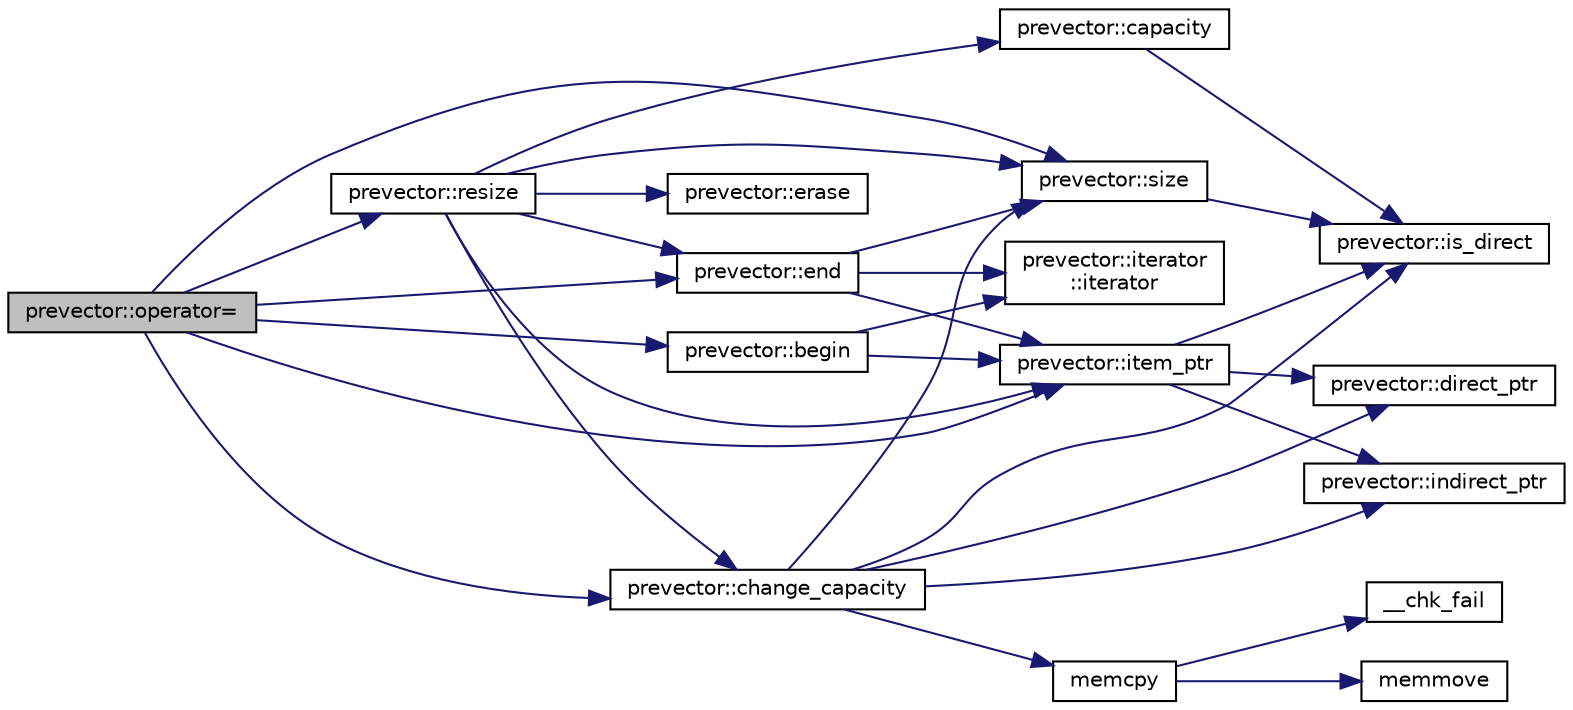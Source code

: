 digraph "prevector::operator="
{
  edge [fontname="Helvetica",fontsize="10",labelfontname="Helvetica",labelfontsize="10"];
  node [fontname="Helvetica",fontsize="10",shape=record];
  rankdir="LR";
  Node444 [label="prevector::operator=",height=0.2,width=0.4,color="black", fillcolor="grey75", style="filled", fontcolor="black"];
  Node444 -> Node445 [color="midnightblue",fontsize="10",style="solid",fontname="Helvetica"];
  Node445 [label="prevector::resize",height=0.2,width=0.4,color="black", fillcolor="white", style="filled",URL="$de/d38/classprevector.html#ad2d97a45e0d2872260e868a540d31860"];
  Node445 -> Node446 [color="midnightblue",fontsize="10",style="solid",fontname="Helvetica"];
  Node446 [label="prevector::size",height=0.2,width=0.4,color="black", fillcolor="white", style="filled",URL="$de/d38/classprevector.html#a626f7d206dbc24e5610631809762758b"];
  Node446 -> Node447 [color="midnightblue",fontsize="10",style="solid",fontname="Helvetica"];
  Node447 [label="prevector::is_direct",height=0.2,width=0.4,color="black", fillcolor="white", style="filled",URL="$de/d38/classprevector.html#a933e204a7e29c6bbc85479d023c00ff8"];
  Node445 -> Node448 [color="midnightblue",fontsize="10",style="solid",fontname="Helvetica"];
  Node448 [label="prevector::erase",height=0.2,width=0.4,color="black", fillcolor="white", style="filled",URL="$de/d38/classprevector.html#a780af143deebcaaecb164fa1a2d98156"];
  Node445 -> Node449 [color="midnightblue",fontsize="10",style="solid",fontname="Helvetica"];
  Node449 [label="prevector::item_ptr",height=0.2,width=0.4,color="black", fillcolor="white", style="filled",URL="$de/d38/classprevector.html#a59f1d7bcbc751cfa0faddd7ffa184846"];
  Node449 -> Node447 [color="midnightblue",fontsize="10",style="solid",fontname="Helvetica"];
  Node449 -> Node450 [color="midnightblue",fontsize="10",style="solid",fontname="Helvetica"];
  Node450 [label="prevector::direct_ptr",height=0.2,width=0.4,color="black", fillcolor="white", style="filled",URL="$de/d38/classprevector.html#a20150a43dd87c33f0e855a55bd3418e8"];
  Node449 -> Node451 [color="midnightblue",fontsize="10",style="solid",fontname="Helvetica"];
  Node451 [label="prevector::indirect_ptr",height=0.2,width=0.4,color="black", fillcolor="white", style="filled",URL="$de/d38/classprevector.html#ae3343cc65be9fd678b4a6f8305624de6"];
  Node445 -> Node452 [color="midnightblue",fontsize="10",style="solid",fontname="Helvetica"];
  Node452 [label="prevector::end",height=0.2,width=0.4,color="black", fillcolor="white", style="filled",URL="$de/d38/classprevector.html#aab7f6e13a3cac85cc340fc6b90c5365c"];
  Node452 -> Node453 [color="midnightblue",fontsize="10",style="solid",fontname="Helvetica"];
  Node453 [label="prevector::iterator\l::iterator",height=0.2,width=0.4,color="black", fillcolor="white", style="filled",URL="$df/d4b/classprevector_1_1iterator.html#ae9dd2b5e8d96f866e4b05d6b7535f285"];
  Node452 -> Node449 [color="midnightblue",fontsize="10",style="solid",fontname="Helvetica"];
  Node452 -> Node446 [color="midnightblue",fontsize="10",style="solid",fontname="Helvetica"];
  Node445 -> Node454 [color="midnightblue",fontsize="10",style="solid",fontname="Helvetica"];
  Node454 [label="prevector::capacity",height=0.2,width=0.4,color="black", fillcolor="white", style="filled",URL="$de/d38/classprevector.html#a833f4c9e5c4804fb8ac57b708657af24"];
  Node454 -> Node447 [color="midnightblue",fontsize="10",style="solid",fontname="Helvetica"];
  Node445 -> Node455 [color="midnightblue",fontsize="10",style="solid",fontname="Helvetica"];
  Node455 [label="prevector::change_capacity",height=0.2,width=0.4,color="black", fillcolor="white", style="filled",URL="$de/d38/classprevector.html#a0e673654d3b7d8d6f79534e17f68741a"];
  Node455 -> Node447 [color="midnightblue",fontsize="10",style="solid",fontname="Helvetica"];
  Node455 -> Node451 [color="midnightblue",fontsize="10",style="solid",fontname="Helvetica"];
  Node455 -> Node450 [color="midnightblue",fontsize="10",style="solid",fontname="Helvetica"];
  Node455 -> Node456 [color="midnightblue",fontsize="10",style="solid",fontname="Helvetica"];
  Node456 [label="memcpy",height=0.2,width=0.4,color="black", fillcolor="white", style="filled",URL="$d5/d9f/glibc__compat_8cpp.html#a0f46826ab0466591e136db24394923cf"];
  Node456 -> Node457 [color="midnightblue",fontsize="10",style="solid",fontname="Helvetica"];
  Node457 [label="memmove",height=0.2,width=0.4,color="black", fillcolor="white", style="filled",URL="$d5/d9f/glibc__compat_8cpp.html#a9778d49e9029dd75bc53ecbbf9f5e9a1"];
  Node456 -> Node458 [color="midnightblue",fontsize="10",style="solid",fontname="Helvetica"];
  Node458 [label="__chk_fail",height=0.2,width=0.4,color="black", fillcolor="white", style="filled",URL="$d5/d9f/glibc__compat_8cpp.html#a424ac71631da5ada2976630ff67051d1"];
  Node455 -> Node446 [color="midnightblue",fontsize="10",style="solid",fontname="Helvetica"];
  Node444 -> Node455 [color="midnightblue",fontsize="10",style="solid",fontname="Helvetica"];
  Node444 -> Node446 [color="midnightblue",fontsize="10",style="solid",fontname="Helvetica"];
  Node444 -> Node459 [color="midnightblue",fontsize="10",style="solid",fontname="Helvetica"];
  Node459 [label="prevector::begin",height=0.2,width=0.4,color="black", fillcolor="white", style="filled",URL="$de/d38/classprevector.html#aa9210cbe708412a70868d6e0bca844c9"];
  Node459 -> Node453 [color="midnightblue",fontsize="10",style="solid",fontname="Helvetica"];
  Node459 -> Node449 [color="midnightblue",fontsize="10",style="solid",fontname="Helvetica"];
  Node444 -> Node452 [color="midnightblue",fontsize="10",style="solid",fontname="Helvetica"];
  Node444 -> Node449 [color="midnightblue",fontsize="10",style="solid",fontname="Helvetica"];
}
